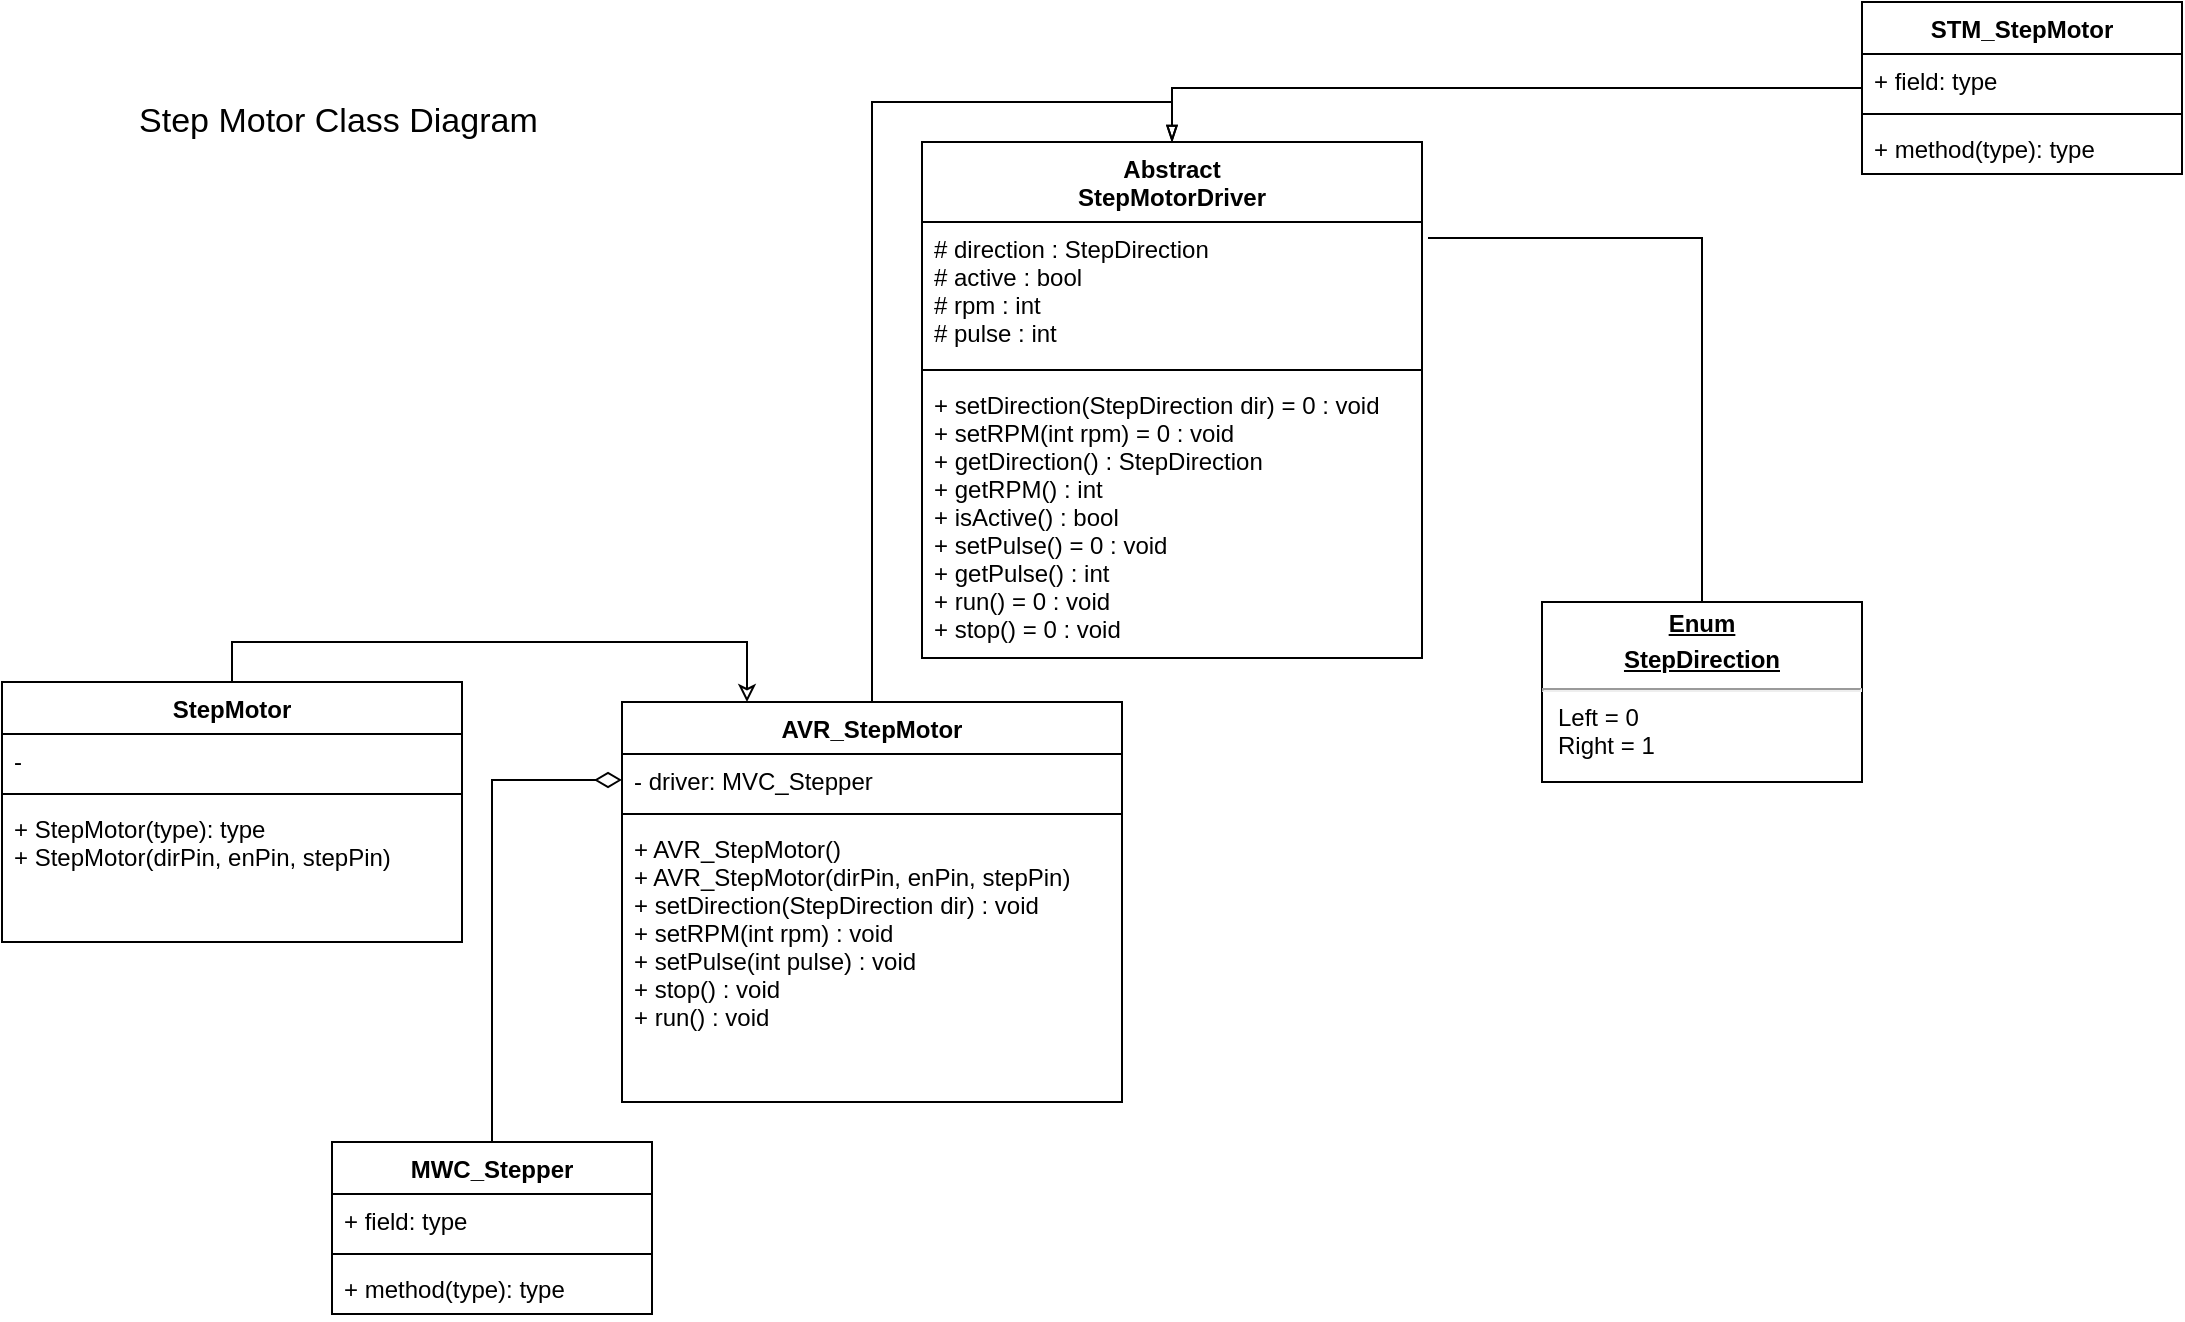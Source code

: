 <mxfile version="13.3.5" type="device"><diagram id="9Ju18ODTfL9M2qg7rEgK" name="Page-1"><mxGraphModel dx="868" dy="544" grid="1" gridSize="10" guides="1" tooltips="1" connect="1" arrows="1" fold="1" page="1" pageScale="1" pageWidth="1600" pageHeight="1200" math="0" shadow="0"><root><mxCell id="0"/><mxCell id="1" parent="0"/><mxCell id="jJIqc58dZWPxf25sTvw8-49" style="edgeStyle=orthogonalEdgeStyle;rounded=0;orthogonalLoop=1;jettySize=auto;html=1;exitX=0.5;exitY=0;exitDx=0;exitDy=0;entryX=0.5;entryY=0;entryDx=0;entryDy=0;endArrow=blockThin;endFill=0;" parent="1" source="jJIqc58dZWPxf25sTvw8-32" target="jJIqc58dZWPxf25sTvw8-5" edge="1"><mxGeometry relative="1" as="geometry"/></mxCell><mxCell id="jJIqc58dZWPxf25sTvw8-43" style="edgeStyle=orthogonalEdgeStyle;rounded=0;orthogonalLoop=1;jettySize=auto;html=1;entryX=0;entryY=0.5;entryDx=0;entryDy=0;endArrow=diamondThin;endFill=0;strokeWidth=1;endSize=11;" parent="1" source="jJIqc58dZWPxf25sTvw8-22" target="jJIqc58dZWPxf25sTvw8-33" edge="1"><mxGeometry relative="1" as="geometry"/></mxCell><mxCell id="4MM5y1V_7DJHPXrjg-ax-1" style="edgeStyle=orthogonalEdgeStyle;rounded=0;orthogonalLoop=1;jettySize=auto;html=1;exitX=0.5;exitY=0;exitDx=0;exitDy=0;entryX=0.25;entryY=0;entryDx=0;entryDy=0;endArrow=classic;endFill=0;" parent="1" source="jJIqc58dZWPxf25sTvw8-1" target="jJIqc58dZWPxf25sTvw8-32" edge="1"><mxGeometry relative="1" as="geometry"/></mxCell><mxCell id="jJIqc58dZWPxf25sTvw8-46" value="&lt;font style=&quot;font-size: 17px&quot;&gt;Step Motor Class Diagram&amp;nbsp; &amp;nbsp; &amp;nbsp;&lt;/font&gt;" style="text;html=1;strokeColor=none;fillColor=none;align=center;verticalAlign=middle;whiteSpace=wrap;rounded=0;" parent="1" vertex="1"><mxGeometry x="170" y="180" width="300" height="20" as="geometry"/></mxCell><mxCell id="jJIqc58dZWPxf25sTvw8-52" style="edgeStyle=orthogonalEdgeStyle;rounded=0;orthogonalLoop=1;jettySize=auto;html=1;entryX=0.5;entryY=0;entryDx=0;entryDy=0;endArrow=blockThin;endFill=0;" parent="1" source="jJIqc58dZWPxf25sTvw8-36" target="jJIqc58dZWPxf25sTvw8-5" edge="1"><mxGeometry relative="1" as="geometry"/></mxCell><mxCell id="1oLgecFHrhw-5DkNcUai-1" style="edgeStyle=orthogonalEdgeStyle;rounded=0;orthogonalLoop=1;jettySize=auto;html=1;exitX=0.5;exitY=0;exitDx=0;exitDy=0;entryX=1.012;entryY=0.114;entryDx=0;entryDy=0;entryPerimeter=0;endArrow=none;endFill=0;endSize=11;strokeWidth=1;" edge="1" parent="1" source="4MM5y1V_7DJHPXrjg-ax-2" target="jJIqc58dZWPxf25sTvw8-6"><mxGeometry relative="1" as="geometry"/></mxCell><mxCell id="4MM5y1V_7DJHPXrjg-ax-2" value="&lt;p style=&quot;margin: 0px ; margin-top: 4px ; text-align: center ; text-decoration: underline&quot;&gt;&lt;b&gt;Enum&lt;/b&gt;&lt;/p&gt;&lt;p style=&quot;margin: 0px ; margin-top: 4px ; text-align: center ; text-decoration: underline&quot;&gt;&lt;b&gt;StepDirection&lt;/b&gt;&lt;/p&gt;&lt;hr&gt;&lt;p style=&quot;margin: 0px ; margin-left: 8px&quot;&gt;Left = 0&lt;/p&gt;&lt;p style=&quot;margin: 0px ; margin-left: 8px&quot;&gt;Right = 1&lt;/p&gt;" style="verticalAlign=top;align=left;overflow=fill;fontSize=12;fontFamily=Helvetica;html=1;" parent="1" vertex="1"><mxGeometry x="910" y="430" width="160" height="90" as="geometry"/></mxCell><mxCell id="jJIqc58dZWPxf25sTvw8-5" value="Abstract&#10;StepMotorDriver&#10;" style="swimlane;fontStyle=1;align=center;verticalAlign=top;childLayout=stackLayout;horizontal=1;startSize=40;horizontalStack=0;resizeParent=1;resizeParentMax=0;resizeLast=0;collapsible=1;marginBottom=0;gradientColor=none;" parent="1" vertex="1"><mxGeometry x="600" y="200" width="250" height="258" as="geometry"/></mxCell><mxCell id="jJIqc58dZWPxf25sTvw8-6" value="# direction : StepDirection&#10;# active : bool&#10;# rpm : int&#10;# pulse : int&#10;" style="text;strokeColor=none;fillColor=none;align=left;verticalAlign=top;spacingLeft=4;spacingRight=4;overflow=hidden;rotatable=0;points=[[0,0.5],[1,0.5]];portConstraint=eastwest;" parent="jJIqc58dZWPxf25sTvw8-5" vertex="1"><mxGeometry y="40" width="250" height="70" as="geometry"/></mxCell><mxCell id="jJIqc58dZWPxf25sTvw8-7" value="" style="line;strokeWidth=1;fillColor=none;align=left;verticalAlign=middle;spacingTop=-1;spacingLeft=3;spacingRight=3;rotatable=0;labelPosition=right;points=[];portConstraint=eastwest;" parent="jJIqc58dZWPxf25sTvw8-5" vertex="1"><mxGeometry y="110" width="250" height="8" as="geometry"/></mxCell><mxCell id="jJIqc58dZWPxf25sTvw8-8" value="+ setDirection(StepDirection dir) = 0 : void&#10;+ setRPM(int rpm) = 0 : void&#10;+ getDirection() : StepDirection&#10;+ getRPM() : int&#10;+ isActive() : bool&#10;+ setPulse() = 0 : void&#10;+ getPulse() : int&#10;+ run() = 0 : void&#10;+ stop() = 0 : void" style="text;strokeColor=none;fillColor=none;align=left;verticalAlign=top;spacingLeft=4;spacingRight=4;overflow=hidden;rotatable=0;points=[[0,0.5],[1,0.5]];portConstraint=eastwest;" parent="jJIqc58dZWPxf25sTvw8-5" vertex="1"><mxGeometry y="118" width="250" height="140" as="geometry"/></mxCell><mxCell id="jJIqc58dZWPxf25sTvw8-1" value="StepMotor" style="swimlane;fontStyle=1;align=center;verticalAlign=top;childLayout=stackLayout;horizontal=1;startSize=26;horizontalStack=0;resizeParent=1;resizeParentMax=0;resizeLast=0;collapsible=1;marginBottom=0;" parent="1" vertex="1"><mxGeometry x="140" y="470" width="230" height="130" as="geometry"/></mxCell><mxCell id="jJIqc58dZWPxf25sTvw8-2" value="-" style="text;strokeColor=none;fillColor=none;align=left;verticalAlign=top;spacingLeft=4;spacingRight=4;overflow=hidden;rotatable=0;points=[[0,0.5],[1,0.5]];portConstraint=eastwest;" parent="jJIqc58dZWPxf25sTvw8-1" vertex="1"><mxGeometry y="26" width="230" height="26" as="geometry"/></mxCell><mxCell id="jJIqc58dZWPxf25sTvw8-3" value="" style="line;strokeWidth=1;fillColor=none;align=left;verticalAlign=middle;spacingTop=-1;spacingLeft=3;spacingRight=3;rotatable=0;labelPosition=right;points=[];portConstraint=eastwest;" parent="jJIqc58dZWPxf25sTvw8-1" vertex="1"><mxGeometry y="52" width="230" height="8" as="geometry"/></mxCell><mxCell id="jJIqc58dZWPxf25sTvw8-4" value="+ StepMotor(type): type&#10;+ StepMotor(dirPin, enPin, stepPin)" style="text;strokeColor=none;fillColor=none;align=left;verticalAlign=top;spacingLeft=4;spacingRight=4;overflow=hidden;rotatable=0;points=[[0,0.5],[1,0.5]];portConstraint=eastwest;" parent="jJIqc58dZWPxf25sTvw8-1" vertex="1"><mxGeometry y="60" width="230" height="70" as="geometry"/></mxCell><mxCell id="jJIqc58dZWPxf25sTvw8-22" value="MWC_Stepper" style="swimlane;fontStyle=1;align=center;verticalAlign=top;childLayout=stackLayout;horizontal=1;startSize=26;horizontalStack=0;resizeParent=1;resizeParentMax=0;resizeLast=0;collapsible=1;marginBottom=0;gradientColor=none;" parent="1" vertex="1"><mxGeometry x="305" y="700" width="160" height="86" as="geometry"/></mxCell><mxCell id="jJIqc58dZWPxf25sTvw8-23" value="+ field: type" style="text;strokeColor=none;fillColor=none;align=left;verticalAlign=top;spacingLeft=4;spacingRight=4;overflow=hidden;rotatable=0;points=[[0,0.5],[1,0.5]];portConstraint=eastwest;" parent="jJIqc58dZWPxf25sTvw8-22" vertex="1"><mxGeometry y="26" width="160" height="26" as="geometry"/></mxCell><mxCell id="jJIqc58dZWPxf25sTvw8-24" value="" style="line;strokeWidth=1;fillColor=none;align=left;verticalAlign=middle;spacingTop=-1;spacingLeft=3;spacingRight=3;rotatable=0;labelPosition=right;points=[];portConstraint=eastwest;" parent="jJIqc58dZWPxf25sTvw8-22" vertex="1"><mxGeometry y="52" width="160" height="8" as="geometry"/></mxCell><mxCell id="jJIqc58dZWPxf25sTvw8-25" value="+ method(type): type" style="text;strokeColor=none;fillColor=none;align=left;verticalAlign=top;spacingLeft=4;spacingRight=4;overflow=hidden;rotatable=0;points=[[0,0.5],[1,0.5]];portConstraint=eastwest;" parent="jJIqc58dZWPxf25sTvw8-22" vertex="1"><mxGeometry y="60" width="160" height="26" as="geometry"/></mxCell><mxCell id="jJIqc58dZWPxf25sTvw8-32" value="AVR_StepMotor" style="swimlane;fontStyle=1;align=center;verticalAlign=top;childLayout=stackLayout;horizontal=1;startSize=26;horizontalStack=0;resizeParent=1;resizeParentMax=0;resizeLast=0;collapsible=1;marginBottom=0;gradientColor=none;" parent="1" vertex="1"><mxGeometry x="450" y="480" width="250" height="200" as="geometry"/></mxCell><mxCell id="jJIqc58dZWPxf25sTvw8-33" value="- driver: MVC_Stepper" style="text;strokeColor=none;fillColor=none;align=left;verticalAlign=top;spacingLeft=4;spacingRight=4;overflow=hidden;rotatable=0;points=[[0,0.5],[1,0.5]];portConstraint=eastwest;" parent="jJIqc58dZWPxf25sTvw8-32" vertex="1"><mxGeometry y="26" width="250" height="26" as="geometry"/></mxCell><mxCell id="jJIqc58dZWPxf25sTvw8-34" value="" style="line;strokeWidth=1;fillColor=none;align=left;verticalAlign=middle;spacingTop=-1;spacingLeft=3;spacingRight=3;rotatable=0;labelPosition=right;points=[];portConstraint=eastwest;" parent="jJIqc58dZWPxf25sTvw8-32" vertex="1"><mxGeometry y="52" width="250" height="8" as="geometry"/></mxCell><mxCell id="jJIqc58dZWPxf25sTvw8-35" value="+ AVR_StepMotor()&#10;+ AVR_StepMotor(dirPin, enPin, stepPin)&#10;+ setDirection(StepDirection dir) : void&#10;+ setRPM(int rpm) : void&#10;+ setPulse(int pulse) : void&#10;+ stop() : void&#10;+ run() : void" style="text;strokeColor=none;fillColor=none;align=left;verticalAlign=top;spacingLeft=4;spacingRight=4;overflow=hidden;rotatable=0;points=[[0,0.5],[1,0.5]];portConstraint=eastwest;" parent="jJIqc58dZWPxf25sTvw8-32" vertex="1"><mxGeometry y="60" width="250" height="140" as="geometry"/></mxCell><mxCell id="jJIqc58dZWPxf25sTvw8-36" value="STM_StepMotor" style="swimlane;fontStyle=1;align=center;verticalAlign=top;childLayout=stackLayout;horizontal=1;startSize=26;horizontalStack=0;resizeParent=1;resizeParentMax=0;resizeLast=0;collapsible=1;marginBottom=0;gradientColor=none;" parent="1" vertex="1"><mxGeometry x="1070" y="130" width="160" height="86" as="geometry"/></mxCell><mxCell id="jJIqc58dZWPxf25sTvw8-37" value="+ field: type" style="text;strokeColor=none;fillColor=none;align=left;verticalAlign=top;spacingLeft=4;spacingRight=4;overflow=hidden;rotatable=0;points=[[0,0.5],[1,0.5]];portConstraint=eastwest;" parent="jJIqc58dZWPxf25sTvw8-36" vertex="1"><mxGeometry y="26" width="160" height="26" as="geometry"/></mxCell><mxCell id="jJIqc58dZWPxf25sTvw8-38" value="" style="line;strokeWidth=1;fillColor=none;align=left;verticalAlign=middle;spacingTop=-1;spacingLeft=3;spacingRight=3;rotatable=0;labelPosition=right;points=[];portConstraint=eastwest;" parent="jJIqc58dZWPxf25sTvw8-36" vertex="1"><mxGeometry y="52" width="160" height="8" as="geometry"/></mxCell><mxCell id="jJIqc58dZWPxf25sTvw8-39" value="+ method(type): type" style="text;strokeColor=none;fillColor=none;align=left;verticalAlign=top;spacingLeft=4;spacingRight=4;overflow=hidden;rotatable=0;points=[[0,0.5],[1,0.5]];portConstraint=eastwest;" parent="jJIqc58dZWPxf25sTvw8-36" vertex="1"><mxGeometry y="60" width="160" height="26" as="geometry"/></mxCell></root></mxGraphModel></diagram></mxfile>